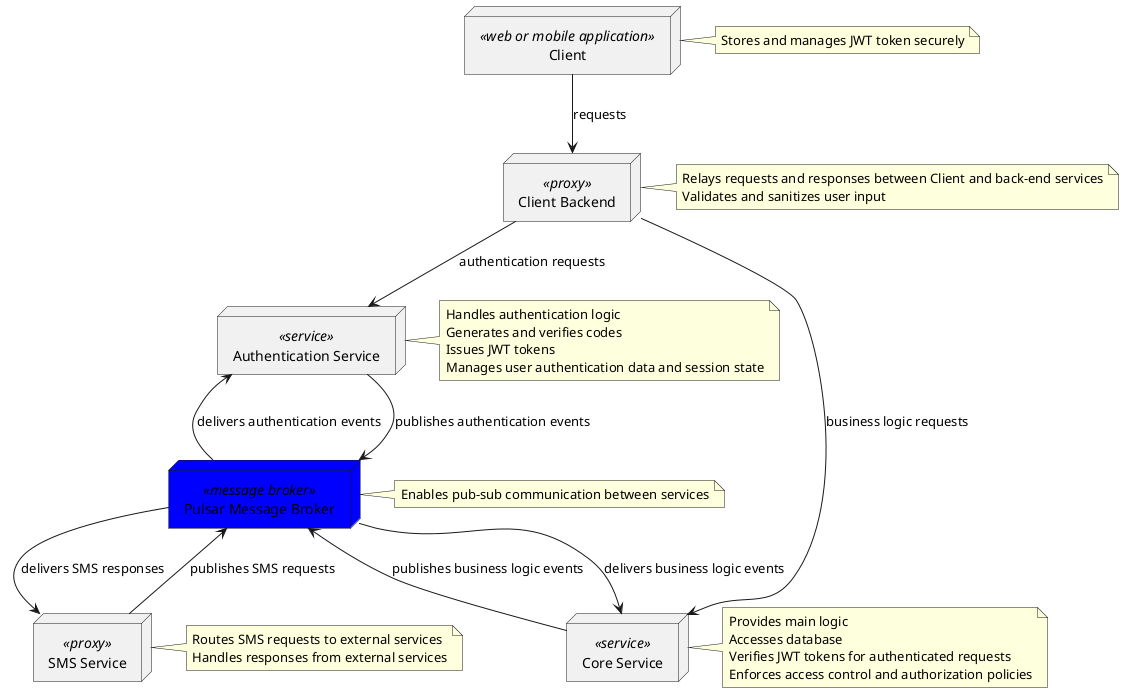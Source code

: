 @startuml "Deployment"

node "Client" as client <<web or mobile application>>
note right of client
  Stores and manages JWT token securely
end note

node "Client Backend" as client_backend <<proxy>>
note right of client_backend
  Relays requests and responses between Client and back-end services
  Validates and sanitizes user input
end note

node "Authentication Service" as auth_service <<service>>
note right of auth_service
  Handles authentication logic
  Generates and verifies codes
  Issues JWT tokens
  Manages user authentication data and session state
end note

node "Core Service" as core_service <<service>>
note right of core_service
  Provides main logic
  Accesses database
  Verifies JWT tokens for authenticated requests
  Enforces access control and authorization policies
end note

node "SMS Service" as sms_service <<proxy>>
note right of sms_service
  Routes SMS requests to external services
  Handles responses from external services
end note

node "Pulsar Message Broker" as pulsar <<message broker>> #blue
note right of pulsar
  Enables pub-sub communication between services
end note

client --> client_backend : requests
client_backend --> auth_service : authentication requests
client_backend --> core_service : business logic requests
auth_service --> pulsar : publishes authentication events
core_service --> pulsar : publishes business logic events
sms_service --> pulsar : publishes SMS requests
pulsar --> sms_service : delivers SMS responses
pulsar --> core_service : delivers business logic events
pulsar --> auth_service : delivers authentication events

@enduml